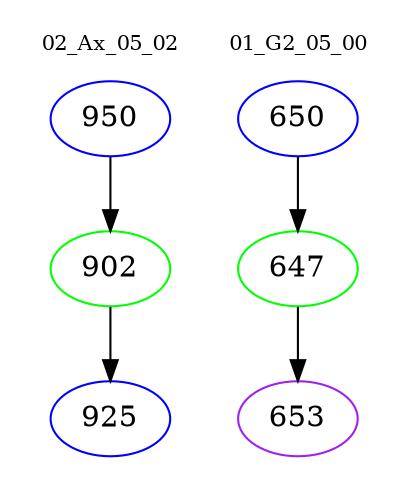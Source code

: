 digraph{
subgraph cluster_0 {
color = white
label = "02_Ax_05_02";
fontsize=10;
T0_950 [label="950", color="blue"]
T0_950 -> T0_902 [color="black"]
T0_902 [label="902", color="green"]
T0_902 -> T0_925 [color="black"]
T0_925 [label="925", color="blue"]
}
subgraph cluster_1 {
color = white
label = "01_G2_05_00";
fontsize=10;
T1_650 [label="650", color="blue"]
T1_650 -> T1_647 [color="black"]
T1_647 [label="647", color="green"]
T1_647 -> T1_653 [color="black"]
T1_653 [label="653", color="purple"]
}
}
